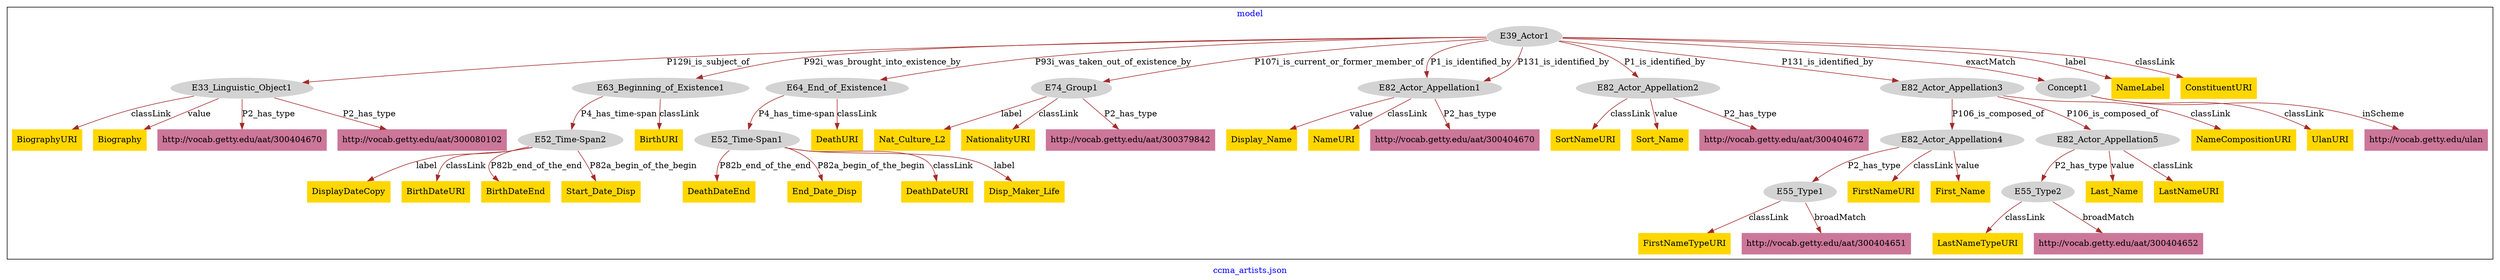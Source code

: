 digraph n0 {
fontcolor="blue"
remincross="true"
label="ccma_artists.json"
subgraph cluster {
label="model"
n2[style="filled",color="white",fillcolor="lightgray",label="E39_Actor1"];
n3[style="filled",color="white",fillcolor="lightgray",label="E33_Linguistic_Object1"];
n4[style="filled",color="white",fillcolor="lightgray",label="E63_Beginning_of_Existence1"];
n5[style="filled",color="white",fillcolor="lightgray",label="E64_End_of_Existence1"];
n6[style="filled",color="white",fillcolor="lightgray",label="E74_Group1"];
n7[style="filled",color="white",fillcolor="lightgray",label="E82_Actor_Appellation1"];
n8[style="filled",color="white",fillcolor="lightgray",label="E82_Actor_Appellation2"];
n9[style="filled",color="white",fillcolor="lightgray",label="E82_Actor_Appellation3"];
n10[style="filled",color="white",fillcolor="lightgray",label="Concept1"];
n11[style="filled",color="white",fillcolor="lightgray",label="E52_Time-Span2"];
n12[style="filled",color="white",fillcolor="lightgray",label="E52_Time-Span1"];
n13[style="filled",color="white",fillcolor="lightgray",label="E82_Actor_Appellation4"];
n14[style="filled",color="white",fillcolor="lightgray",label="E82_Actor_Appellation5"];
n15[style="filled",color="white",fillcolor="lightgray",label="E55_Type1"];
n16[style="filled",color="white",fillcolor="lightgray",label="E55_Type2"];
n17[shape="plaintext",style="filled",fillcolor="gold",label="SortNameURI"];
n18[shape="plaintext",style="filled",fillcolor="gold",label="NameLabel"];
n19[shape="plaintext",style="filled",fillcolor="gold",label="FirstNameTypeURI"];
n20[shape="plaintext",style="filled",fillcolor="gold",label="DeathDateEnd"];
n21[shape="plaintext",style="filled",fillcolor="gold",label="UlanURI"];
n22[shape="plaintext",style="filled",fillcolor="gold",label="DisplayDateCopy"];
n23[shape="plaintext",style="filled",fillcolor="gold",label="Last_Name"];
n24[shape="plaintext",style="filled",fillcolor="gold",label="Nat_Culture_L2"];
n25[shape="plaintext",style="filled",fillcolor="gold",label="Display_Name"];
n26[shape="plaintext",style="filled",fillcolor="gold",label="FirstNameURI"];
n27[shape="plaintext",style="filled",fillcolor="gold",label="Sort_Name"];
n28[shape="plaintext",style="filled",fillcolor="gold",label="BiographyURI"];
n29[shape="plaintext",style="filled",fillcolor="gold",label="NameCompositionURI"];
n30[shape="plaintext",style="filled",fillcolor="gold",label="ConstituentURI"];
n31[shape="plaintext",style="filled",fillcolor="gold",label="End_Date_Disp"];
n32[shape="plaintext",style="filled",fillcolor="gold",label="DeathDateURI"];
n33[shape="plaintext",style="filled",fillcolor="gold",label="BirthDateURI"];
n34[shape="plaintext",style="filled",fillcolor="gold",label="First_Name"];
n35[shape="plaintext",style="filled",fillcolor="gold",label="BirthDateEnd"];
n36[shape="plaintext",style="filled",fillcolor="gold",label="DeathURI"];
n37[shape="plaintext",style="filled",fillcolor="gold",label="LastNameURI"];
n38[shape="plaintext",style="filled",fillcolor="gold",label="Biography"];
n39[shape="plaintext",style="filled",fillcolor="gold",label="Start_Date_Disp"];
n40[shape="plaintext",style="filled",fillcolor="gold",label="Disp_Maker_Life"];
n41[shape="plaintext",style="filled",fillcolor="gold",label="NationalityURI"];
n42[shape="plaintext",style="filled",fillcolor="gold",label="LastNameTypeURI"];
n43[shape="plaintext",style="filled",fillcolor="gold",label="BirthURI"];
n44[shape="plaintext",style="filled",fillcolor="gold",label="NameURI"];
n45[shape="plaintext",style="filled",fillcolor="#CC7799",label="http://vocab.getty.edu/aat/300404670"];
n46[shape="plaintext",style="filled",fillcolor="#CC7799",label="http://vocab.getty.edu/aat/300080102"];
n47[shape="plaintext",style="filled",fillcolor="#CC7799",label="http://vocab.getty.edu/aat/300404672"];
n48[shape="plaintext",style="filled",fillcolor="#CC7799",label="http://vocab.getty.edu/aat/300379842"];
n49[shape="plaintext",style="filled",fillcolor="#CC7799",label="http://vocab.getty.edu/aat/300404652"];
n50[shape="plaintext",style="filled",fillcolor="#CC7799",label="http://vocab.getty.edu/aat/300404670"];
n51[shape="plaintext",style="filled",fillcolor="#CC7799",label="http://vocab.getty.edu/aat/300404651"];
n52[shape="plaintext",style="filled",fillcolor="#CC7799",label="http://vocab.getty.edu/ulan"];
}
n2 -> n3[color="brown",fontcolor="black",label="P129i_is_subject_of"]
n2 -> n4[color="brown",fontcolor="black",label="P92i_was_brought_into_existence_by"]
n2 -> n5[color="brown",fontcolor="black",label="P93i_was_taken_out_of_existence_by"]
n2 -> n6[color="brown",fontcolor="black",label="P107i_is_current_or_former_member_of"]
n2 -> n7[color="brown",fontcolor="black",label="P1_is_identified_by"]
n2 -> n8[color="brown",fontcolor="black",label="P1_is_identified_by"]
n2 -> n9[color="brown",fontcolor="black",label="P131_is_identified_by"]
n2 -> n10[color="brown",fontcolor="black",label="exactMatch"]
n4 -> n11[color="brown",fontcolor="black",label="P4_has_time-span"]
n5 -> n12[color="brown",fontcolor="black",label="P4_has_time-span"]
n9 -> n13[color="brown",fontcolor="black",label="P106_is_composed_of"]
n9 -> n14[color="brown",fontcolor="black",label="P106_is_composed_of"]
n13 -> n15[color="brown",fontcolor="black",label="P2_has_type"]
n14 -> n16[color="brown",fontcolor="black",label="P2_has_type"]
n8 -> n17[color="brown",fontcolor="black",label="classLink"]
n2 -> n18[color="brown",fontcolor="black",label="label"]
n15 -> n19[color="brown",fontcolor="black",label="classLink"]
n12 -> n20[color="brown",fontcolor="black",label="P82b_end_of_the_end"]
n10 -> n21[color="brown",fontcolor="black",label="classLink"]
n11 -> n22[color="brown",fontcolor="black",label="label"]
n14 -> n23[color="brown",fontcolor="black",label="value"]
n6 -> n24[color="brown",fontcolor="black",label="label"]
n7 -> n25[color="brown",fontcolor="black",label="value"]
n13 -> n26[color="brown",fontcolor="black",label="classLink"]
n8 -> n27[color="brown",fontcolor="black",label="value"]
n3 -> n28[color="brown",fontcolor="black",label="classLink"]
n9 -> n29[color="brown",fontcolor="black",label="classLink"]
n2 -> n30[color="brown",fontcolor="black",label="classLink"]
n12 -> n31[color="brown",fontcolor="black",label="P82a_begin_of_the_begin"]
n12 -> n32[color="brown",fontcolor="black",label="classLink"]
n11 -> n33[color="brown",fontcolor="black",label="classLink"]
n13 -> n34[color="brown",fontcolor="black",label="value"]
n11 -> n35[color="brown",fontcolor="black",label="P82b_end_of_the_end"]
n5 -> n36[color="brown",fontcolor="black",label="classLink"]
n14 -> n37[color="brown",fontcolor="black",label="classLink"]
n3 -> n38[color="brown",fontcolor="black",label="value"]
n11 -> n39[color="brown",fontcolor="black",label="P82a_begin_of_the_begin"]
n12 -> n40[color="brown",fontcolor="black",label="label"]
n6 -> n41[color="brown",fontcolor="black",label="classLink"]
n16 -> n42[color="brown",fontcolor="black",label="classLink"]
n4 -> n43[color="brown",fontcolor="black",label="classLink"]
n7 -> n44[color="brown",fontcolor="black",label="classLink"]
n3 -> n45[color="brown",fontcolor="black",label="P2_has_type"]
n3 -> n46[color="brown",fontcolor="black",label="P2_has_type"]
n8 -> n47[color="brown",fontcolor="black",label="P2_has_type"]
n6 -> n48[color="brown",fontcolor="black",label="P2_has_type"]
n16 -> n49[color="brown",fontcolor="black",label="broadMatch"]
n2 -> n7[color="brown",fontcolor="black",label="P131_is_identified_by"]
n7 -> n50[color="brown",fontcolor="black",label="P2_has_type"]
n15 -> n51[color="brown",fontcolor="black",label="broadMatch"]
n10 -> n52[color="brown",fontcolor="black",label="inScheme"]
}
